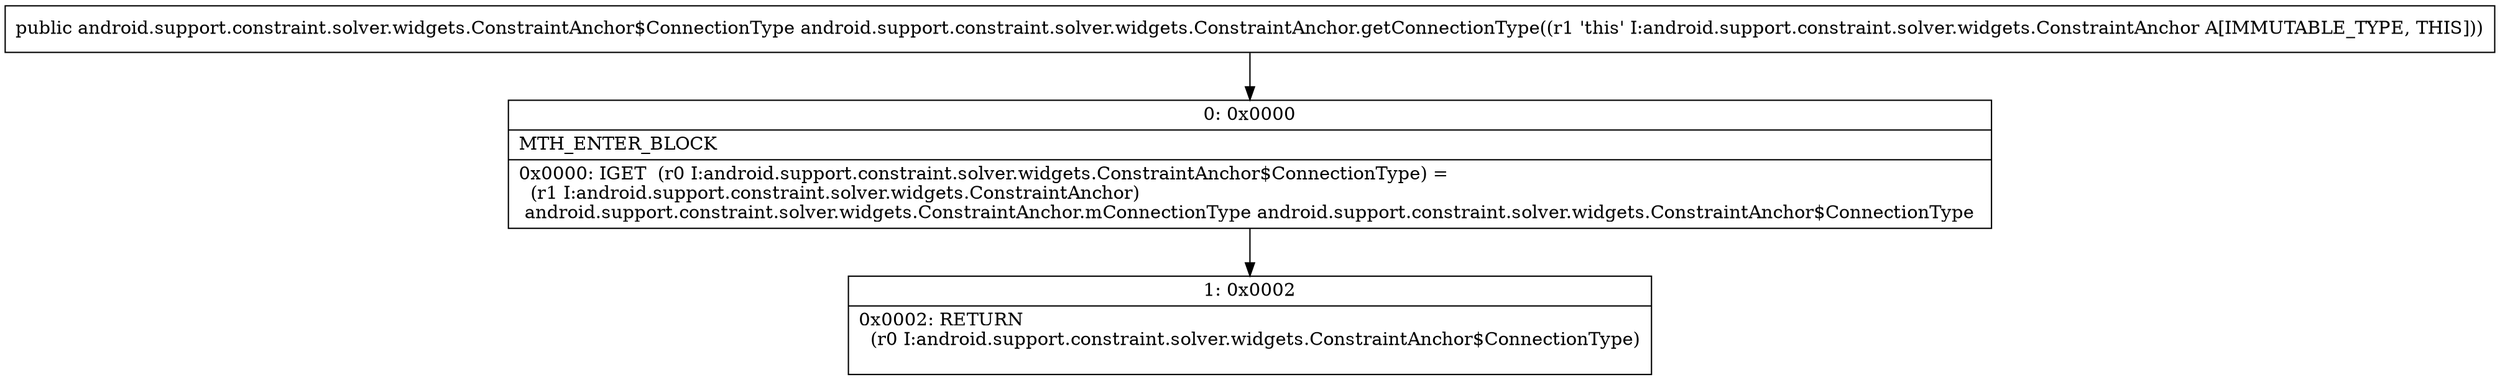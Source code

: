 digraph "CFG forandroid.support.constraint.solver.widgets.ConstraintAnchor.getConnectionType()Landroid\/support\/constraint\/solver\/widgets\/ConstraintAnchor$ConnectionType;" {
Node_0 [shape=record,label="{0\:\ 0x0000|MTH_ENTER_BLOCK\l|0x0000: IGET  (r0 I:android.support.constraint.solver.widgets.ConstraintAnchor$ConnectionType) = \l  (r1 I:android.support.constraint.solver.widgets.ConstraintAnchor)\l android.support.constraint.solver.widgets.ConstraintAnchor.mConnectionType android.support.constraint.solver.widgets.ConstraintAnchor$ConnectionType \l}"];
Node_1 [shape=record,label="{1\:\ 0x0002|0x0002: RETURN  \l  (r0 I:android.support.constraint.solver.widgets.ConstraintAnchor$ConnectionType)\l \l}"];
MethodNode[shape=record,label="{public android.support.constraint.solver.widgets.ConstraintAnchor$ConnectionType android.support.constraint.solver.widgets.ConstraintAnchor.getConnectionType((r1 'this' I:android.support.constraint.solver.widgets.ConstraintAnchor A[IMMUTABLE_TYPE, THIS])) }"];
MethodNode -> Node_0;
Node_0 -> Node_1;
}


